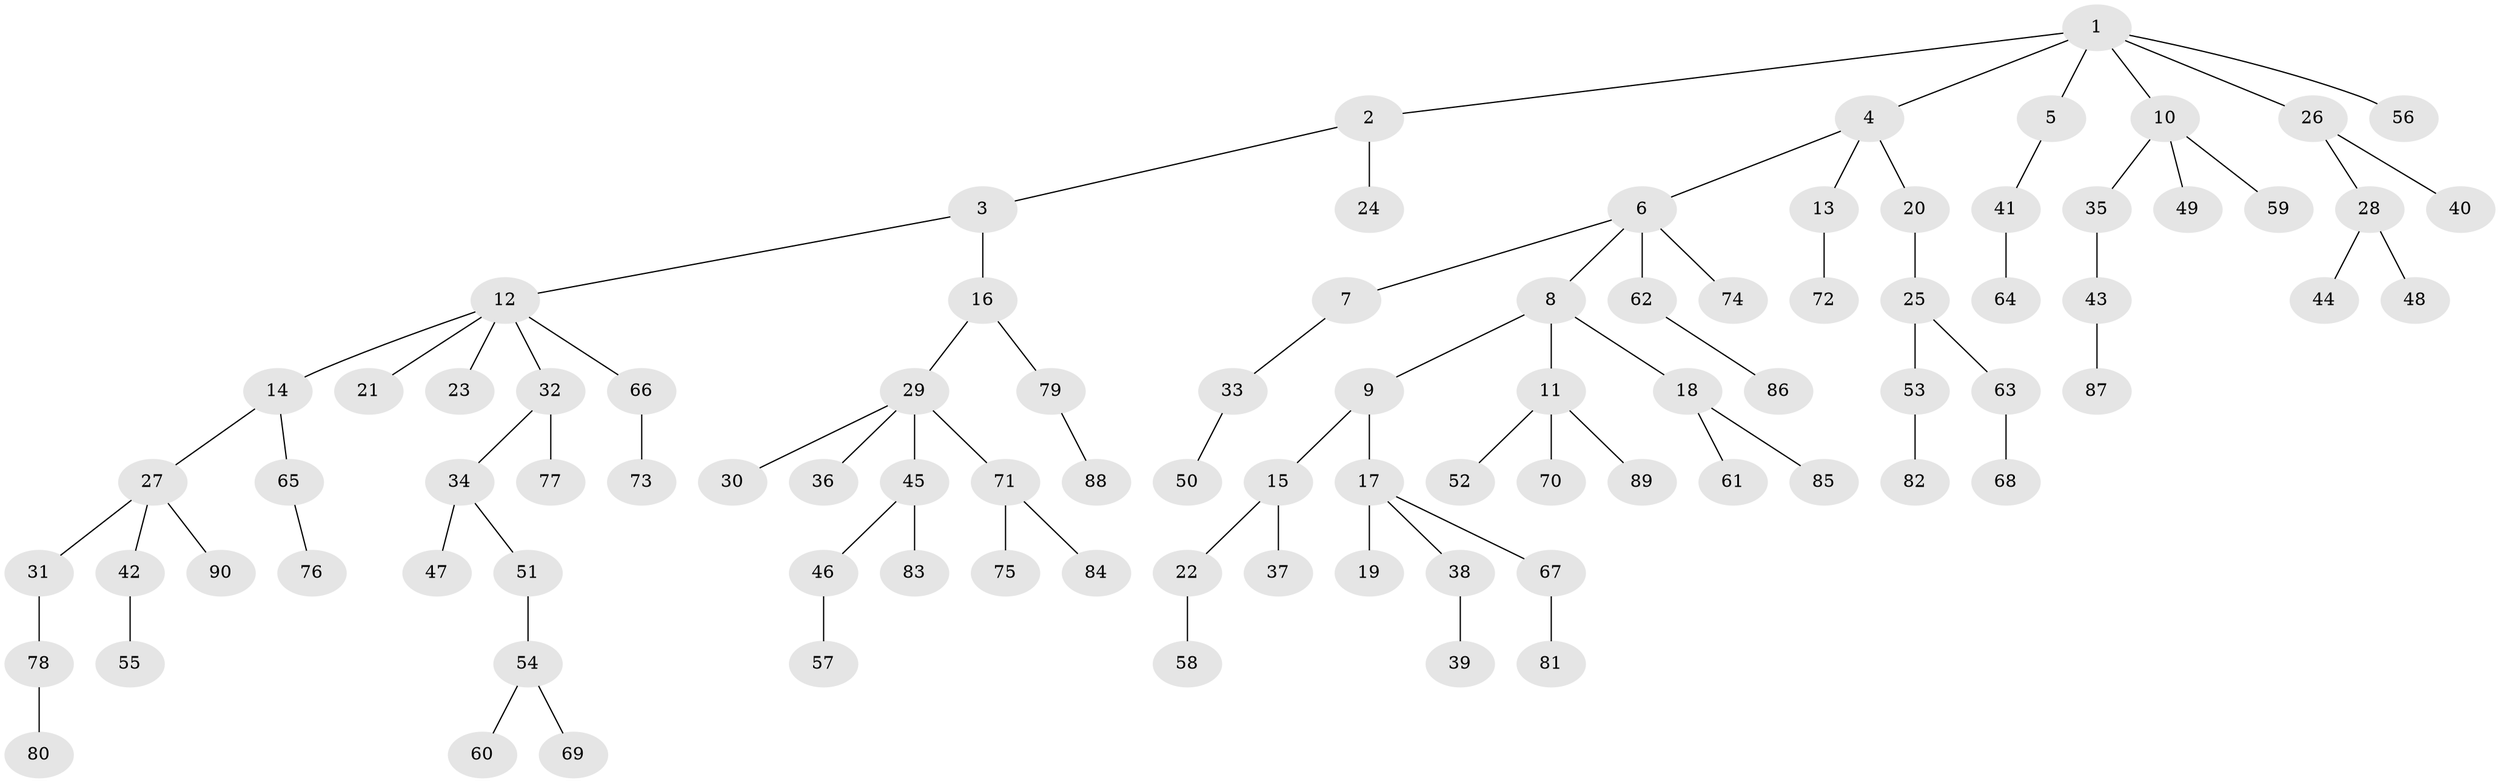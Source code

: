 // coarse degree distribution, {5: 0.05555555555555555, 2: 0.2777777777777778, 1: 0.4722222222222222, 3: 0.1388888888888889, 4: 0.05555555555555555}
// Generated by graph-tools (version 1.1) at 2025/37/03/04/25 23:37:27]
// undirected, 90 vertices, 89 edges
graph export_dot {
  node [color=gray90,style=filled];
  1;
  2;
  3;
  4;
  5;
  6;
  7;
  8;
  9;
  10;
  11;
  12;
  13;
  14;
  15;
  16;
  17;
  18;
  19;
  20;
  21;
  22;
  23;
  24;
  25;
  26;
  27;
  28;
  29;
  30;
  31;
  32;
  33;
  34;
  35;
  36;
  37;
  38;
  39;
  40;
  41;
  42;
  43;
  44;
  45;
  46;
  47;
  48;
  49;
  50;
  51;
  52;
  53;
  54;
  55;
  56;
  57;
  58;
  59;
  60;
  61;
  62;
  63;
  64;
  65;
  66;
  67;
  68;
  69;
  70;
  71;
  72;
  73;
  74;
  75;
  76;
  77;
  78;
  79;
  80;
  81;
  82;
  83;
  84;
  85;
  86;
  87;
  88;
  89;
  90;
  1 -- 2;
  1 -- 4;
  1 -- 5;
  1 -- 10;
  1 -- 26;
  1 -- 56;
  2 -- 3;
  2 -- 24;
  3 -- 12;
  3 -- 16;
  4 -- 6;
  4 -- 13;
  4 -- 20;
  5 -- 41;
  6 -- 7;
  6 -- 8;
  6 -- 62;
  6 -- 74;
  7 -- 33;
  8 -- 9;
  8 -- 11;
  8 -- 18;
  9 -- 15;
  9 -- 17;
  10 -- 35;
  10 -- 49;
  10 -- 59;
  11 -- 52;
  11 -- 70;
  11 -- 89;
  12 -- 14;
  12 -- 21;
  12 -- 23;
  12 -- 32;
  12 -- 66;
  13 -- 72;
  14 -- 27;
  14 -- 65;
  15 -- 22;
  15 -- 37;
  16 -- 29;
  16 -- 79;
  17 -- 19;
  17 -- 38;
  17 -- 67;
  18 -- 61;
  18 -- 85;
  20 -- 25;
  22 -- 58;
  25 -- 53;
  25 -- 63;
  26 -- 28;
  26 -- 40;
  27 -- 31;
  27 -- 42;
  27 -- 90;
  28 -- 44;
  28 -- 48;
  29 -- 30;
  29 -- 36;
  29 -- 45;
  29 -- 71;
  31 -- 78;
  32 -- 34;
  32 -- 77;
  33 -- 50;
  34 -- 47;
  34 -- 51;
  35 -- 43;
  38 -- 39;
  41 -- 64;
  42 -- 55;
  43 -- 87;
  45 -- 46;
  45 -- 83;
  46 -- 57;
  51 -- 54;
  53 -- 82;
  54 -- 60;
  54 -- 69;
  62 -- 86;
  63 -- 68;
  65 -- 76;
  66 -- 73;
  67 -- 81;
  71 -- 75;
  71 -- 84;
  78 -- 80;
  79 -- 88;
}
